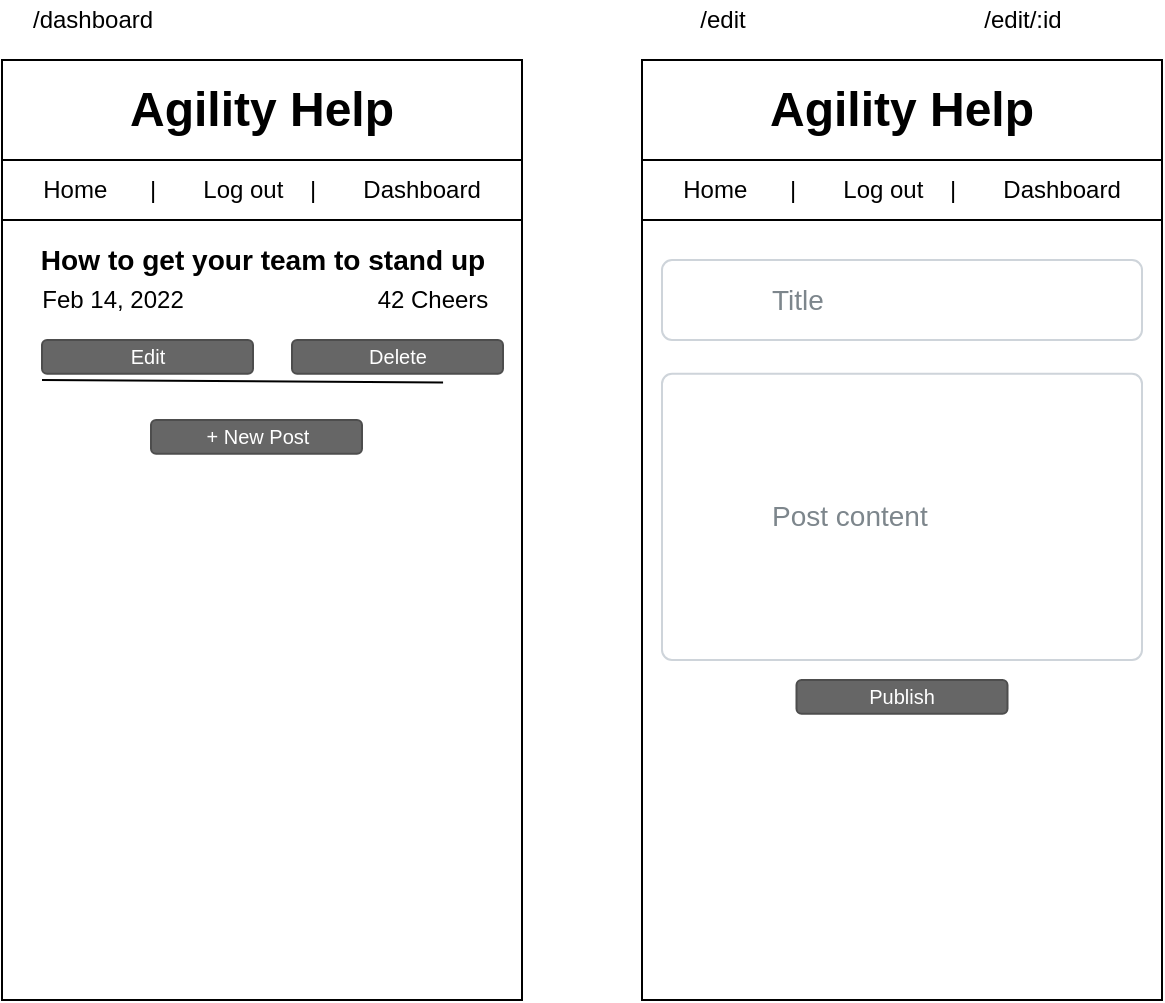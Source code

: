<mxfile>
    <diagram id="X4t8laDDgqchACKT4Ocz" name="Page-1">
        <mxGraphModel dx="814" dy="613" grid="1" gridSize="10" guides="1" tooltips="1" connect="1" arrows="1" fold="1" page="1" pageScale="1" pageWidth="850" pageHeight="1100" math="0" shadow="0">
            <root>
                <mxCell id="0"/>
                <mxCell id="1" parent="0"/>
                <mxCell id="79" value="" style="rounded=0;whiteSpace=wrap;html=1;" vertex="1" parent="1">
                    <mxGeometry x="190" y="80" width="260" height="470" as="geometry"/>
                </mxCell>
                <mxCell id="80" value="&lt;h1&gt;Agility Help&lt;/h1&gt;" style="rounded=0;whiteSpace=wrap;html=1;" vertex="1" parent="1">
                    <mxGeometry x="190" y="80" width="260" height="50" as="geometry"/>
                </mxCell>
                <mxCell id="81" value="&lt;h3&gt;How to get your team to stand up&lt;/h3&gt;" style="text;html=1;resizable=0;autosize=1;align=center;verticalAlign=middle;points=[];fillColor=none;strokeColor=none;rounded=0;" vertex="1" parent="1">
                    <mxGeometry x="200" y="155" width="240" height="50" as="geometry"/>
                </mxCell>
                <mxCell id="82" value="Feb 14, 2022" style="text;html=1;resizable=0;autosize=1;align=center;verticalAlign=middle;points=[];fillColor=none;strokeColor=none;rounded=0;" vertex="1" parent="1">
                    <mxGeometry x="200" y="190" width="90" height="20" as="geometry"/>
                </mxCell>
                <mxCell id="85" value="" style="endArrow=none;html=1;entryX=0.957;entryY=-0.076;entryDx=0;entryDy=0;entryPerimeter=0;" edge="1" parent="1">
                    <mxGeometry width="50" height="50" relative="1" as="geometry">
                        <mxPoint x="210" y="240" as="sourcePoint"/>
                        <mxPoint x="410.54" y="241.2" as="targetPoint"/>
                    </mxGeometry>
                </mxCell>
                <mxCell id="88" value="&lt;p&gt;Home&lt;span style=&quot;white-space: pre&quot;&gt;&#9;&lt;/span&gt;|&lt;span style=&quot;white-space: pre&quot;&gt;&#9;&lt;/span&gt;Log out&lt;span style=&quot;white-space: pre&quot;&gt;&#9;&lt;/span&gt;|&lt;span style=&quot;white-space: pre&quot;&gt;&#9;&lt;/span&gt;Dashboard&lt;/p&gt;" style="rounded=0;whiteSpace=wrap;html=1;" vertex="1" parent="1">
                    <mxGeometry x="190" y="130" width="260" height="30" as="geometry"/>
                </mxCell>
                <mxCell id="89" value="42 Cheers" style="text;html=1;resizable=0;autosize=1;align=center;verticalAlign=middle;points=[];fillColor=none;strokeColor=none;rounded=0;" vertex="1" parent="1">
                    <mxGeometry x="370" y="190" width="70" height="20" as="geometry"/>
                </mxCell>
                <mxCell id="90" value="Edit" style="rounded=1;html=1;shadow=0;dashed=0;whiteSpace=wrap;fontSize=10;fillColor=#666666;align=center;strokeColor=#4D4D4D;fontColor=#ffffff;" vertex="1" parent="1">
                    <mxGeometry x="210" y="220" width="105.5" height="16.88" as="geometry"/>
                </mxCell>
                <mxCell id="91" value="Delete" style="rounded=1;html=1;shadow=0;dashed=0;whiteSpace=wrap;fontSize=10;fillColor=#666666;align=center;strokeColor=#4D4D4D;fontColor=#ffffff;" vertex="1" parent="1">
                    <mxGeometry x="335" y="220" width="105.5" height="16.88" as="geometry"/>
                </mxCell>
                <mxCell id="92" value="+ New Post" style="rounded=1;html=1;shadow=0;dashed=0;whiteSpace=wrap;fontSize=10;fillColor=#666666;align=center;strokeColor=#4D4D4D;fontColor=#ffffff;" vertex="1" parent="1">
                    <mxGeometry x="264.5" y="260" width="105.5" height="16.88" as="geometry"/>
                </mxCell>
                <mxCell id="93" value="" style="rounded=0;whiteSpace=wrap;html=1;" vertex="1" parent="1">
                    <mxGeometry x="510" y="80" width="260" height="470" as="geometry"/>
                </mxCell>
                <mxCell id="94" value="&lt;h1&gt;Agility Help&lt;/h1&gt;" style="rounded=0;whiteSpace=wrap;html=1;" vertex="1" parent="1">
                    <mxGeometry x="510" y="80" width="260" height="50" as="geometry"/>
                </mxCell>
                <mxCell id="98" value="&lt;p&gt;Home&lt;span style=&quot;white-space: pre&quot;&gt;&#9;&lt;/span&gt;|&lt;span style=&quot;white-space: pre&quot;&gt;&#9;&lt;/span&gt;Log out&lt;span style=&quot;white-space: pre&quot;&gt;&#9;&lt;/span&gt;|&lt;span style=&quot;white-space: pre&quot;&gt;&#9;&lt;/span&gt;Dashboard&lt;/p&gt;" style="rounded=0;whiteSpace=wrap;html=1;" vertex="1" parent="1">
                    <mxGeometry x="510" y="130" width="260" height="30" as="geometry"/>
                </mxCell>
                <mxCell id="102" value="Publish" style="rounded=1;html=1;shadow=0;dashed=0;whiteSpace=wrap;fontSize=10;fillColor=#666666;align=center;strokeColor=#4D4D4D;fontColor=#ffffff;" vertex="1" parent="1">
                    <mxGeometry x="587.25" y="390" width="105.5" height="16.88" as="geometry"/>
                </mxCell>
                <mxCell id="110" value="Title" style="html=1;shadow=0;dashed=0;shape=mxgraph.bootstrap.rrect;rSize=5;strokeColor=#CED4DA;html=1;whiteSpace=wrap;fillColor=#FFFFFF;fontColor=#7D868C;align=left;spacing=15;spacingLeft=40;fontSize=14;" vertex="1" parent="1">
                    <mxGeometry x="520" y="180" width="240" height="40" as="geometry"/>
                </mxCell>
                <mxCell id="113" value="Post content" style="html=1;shadow=0;dashed=0;shape=mxgraph.bootstrap.rrect;rSize=5;strokeColor=#CED4DA;html=1;whiteSpace=wrap;fillColor=#FFFFFF;fontColor=#7D868C;align=left;spacing=15;spacingLeft=40;fontSize=14;" vertex="1" parent="1">
                    <mxGeometry x="520" y="236.88" width="240" height="143.12" as="geometry"/>
                </mxCell>
                <mxCell id="115" value="/dashboard" style="text;html=1;resizable=0;autosize=1;align=center;verticalAlign=middle;points=[];fillColor=none;strokeColor=none;rounded=0;" vertex="1" parent="1">
                    <mxGeometry x="195" y="50" width="80" height="20" as="geometry"/>
                </mxCell>
                <mxCell id="116" value="/edit" style="text;html=1;resizable=0;autosize=1;align=center;verticalAlign=middle;points=[];fillColor=none;strokeColor=none;rounded=0;" vertex="1" parent="1">
                    <mxGeometry x="530" y="50" width="40" height="20" as="geometry"/>
                </mxCell>
                <mxCell id="117" value="/edit/:id" style="text;html=1;resizable=0;autosize=1;align=center;verticalAlign=middle;points=[];fillColor=none;strokeColor=none;rounded=0;" vertex="1" parent="1">
                    <mxGeometry x="675" y="50" width="50" height="20" as="geometry"/>
                </mxCell>
            </root>
        </mxGraphModel>
    </diagram>
</mxfile>